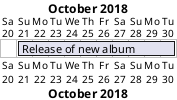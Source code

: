 {
  "sha1": "ffn6nwl8yhqewkakksao78n5geukkyp",
  "insertion": {
    "when": "2024-06-01T09:03:06.103Z",
    "url": "http://forum.plantuml.net/7870/gantt-tasks-ends-on-a-date",
    "user": "plantuml@gmail.com"
  }
}
@startgantt
Project starts the 2018/10/20
[Release of new album] starts the 2018/10/21
[Release of new album] ends the 2018/10/30
@endgantt
